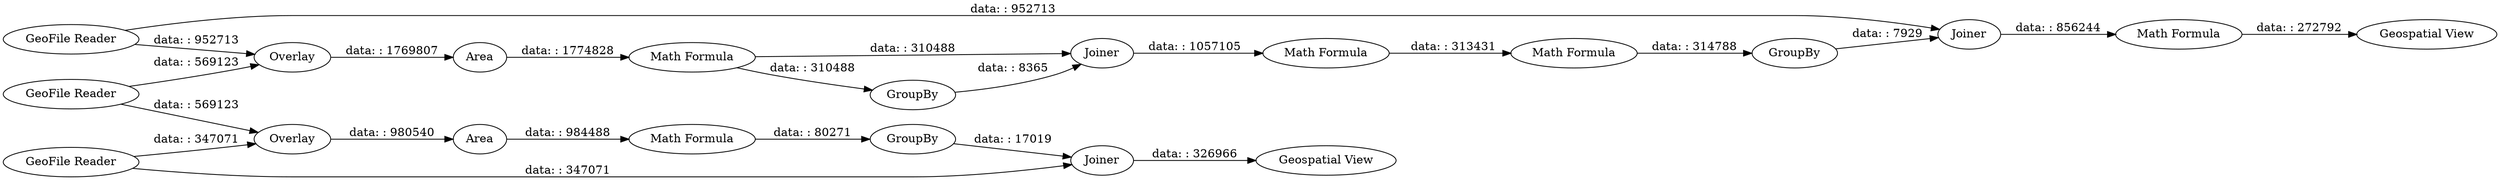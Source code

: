 digraph {
	"171183777710398721_14" [label=Joiner]
	"171183777710398721_20" [label="Geospatial View"]
	"171183777710398721_3" [label=Overlay]
	"171183777710398721_17" [label=GroupBy]
	"171183777710398721_11" [label=Area]
	"171183777710398721_16" [label="Math Formula"]
	"171183777710398721_15" [label="Math Formula"]
	"171183777710398721_6" [label=GroupBy]
	"171183777710398721_18" [label=Joiner]
	"171183777710398721_7" [label=Joiner]
	"171183777710398721_8" [label="Geospatial View"]
	"171183777710398721_13" [label=GroupBy]
	"171183777710398721_10" [label=Overlay]
	"171183777710398721_4" [label=Area]
	"171183777710398721_12" [label="Math Formula"]
	"171183777710398721_9" [label="GeoFile Reader"]
	"171183777710398721_2" [label="GeoFile Reader"]
	"171183777710398721_19" [label="Math Formula"]
	"171183777710398721_1" [label="GeoFile Reader"]
	"171183777710398721_5" [label="Math Formula"]
	"171183777710398721_7" -> "171183777710398721_8" [label="data: : 326966"]
	"171183777710398721_15" -> "171183777710398721_16" [label="data: : 313431"]
	"171183777710398721_11" -> "171183777710398721_12" [label="data: : 1774828"]
	"171183777710398721_17" -> "171183777710398721_18" [label="data: : 7929"]
	"171183777710398721_10" -> "171183777710398721_11" [label="data: : 1769807"]
	"171183777710398721_5" -> "171183777710398721_6" [label="data: : 80271"]
	"171183777710398721_9" -> "171183777710398721_18" [label="data: : 952713"]
	"171183777710398721_4" -> "171183777710398721_5" [label="data: : 984488"]
	"171183777710398721_1" -> "171183777710398721_3" [label="data: : 569123"]
	"171183777710398721_19" -> "171183777710398721_20" [label="data: : 272792"]
	"171183777710398721_9" -> "171183777710398721_10" [label="data: : 952713"]
	"171183777710398721_14" -> "171183777710398721_15" [label="data: : 1057105"]
	"171183777710398721_2" -> "171183777710398721_7" [label="data: : 347071"]
	"171183777710398721_18" -> "171183777710398721_19" [label="data: : 856244"]
	"171183777710398721_3" -> "171183777710398721_4" [label="data: : 980540"]
	"171183777710398721_12" -> "171183777710398721_13" [label="data: : 310488"]
	"171183777710398721_13" -> "171183777710398721_14" [label="data: : 8365"]
	"171183777710398721_6" -> "171183777710398721_7" [label="data: : 17019"]
	"171183777710398721_2" -> "171183777710398721_3" [label="data: : 347071"]
	"171183777710398721_16" -> "171183777710398721_17" [label="data: : 314788"]
	"171183777710398721_12" -> "171183777710398721_14" [label="data: : 310488"]
	"171183777710398721_1" -> "171183777710398721_10" [label="data: : 569123"]
	rankdir=LR
}
